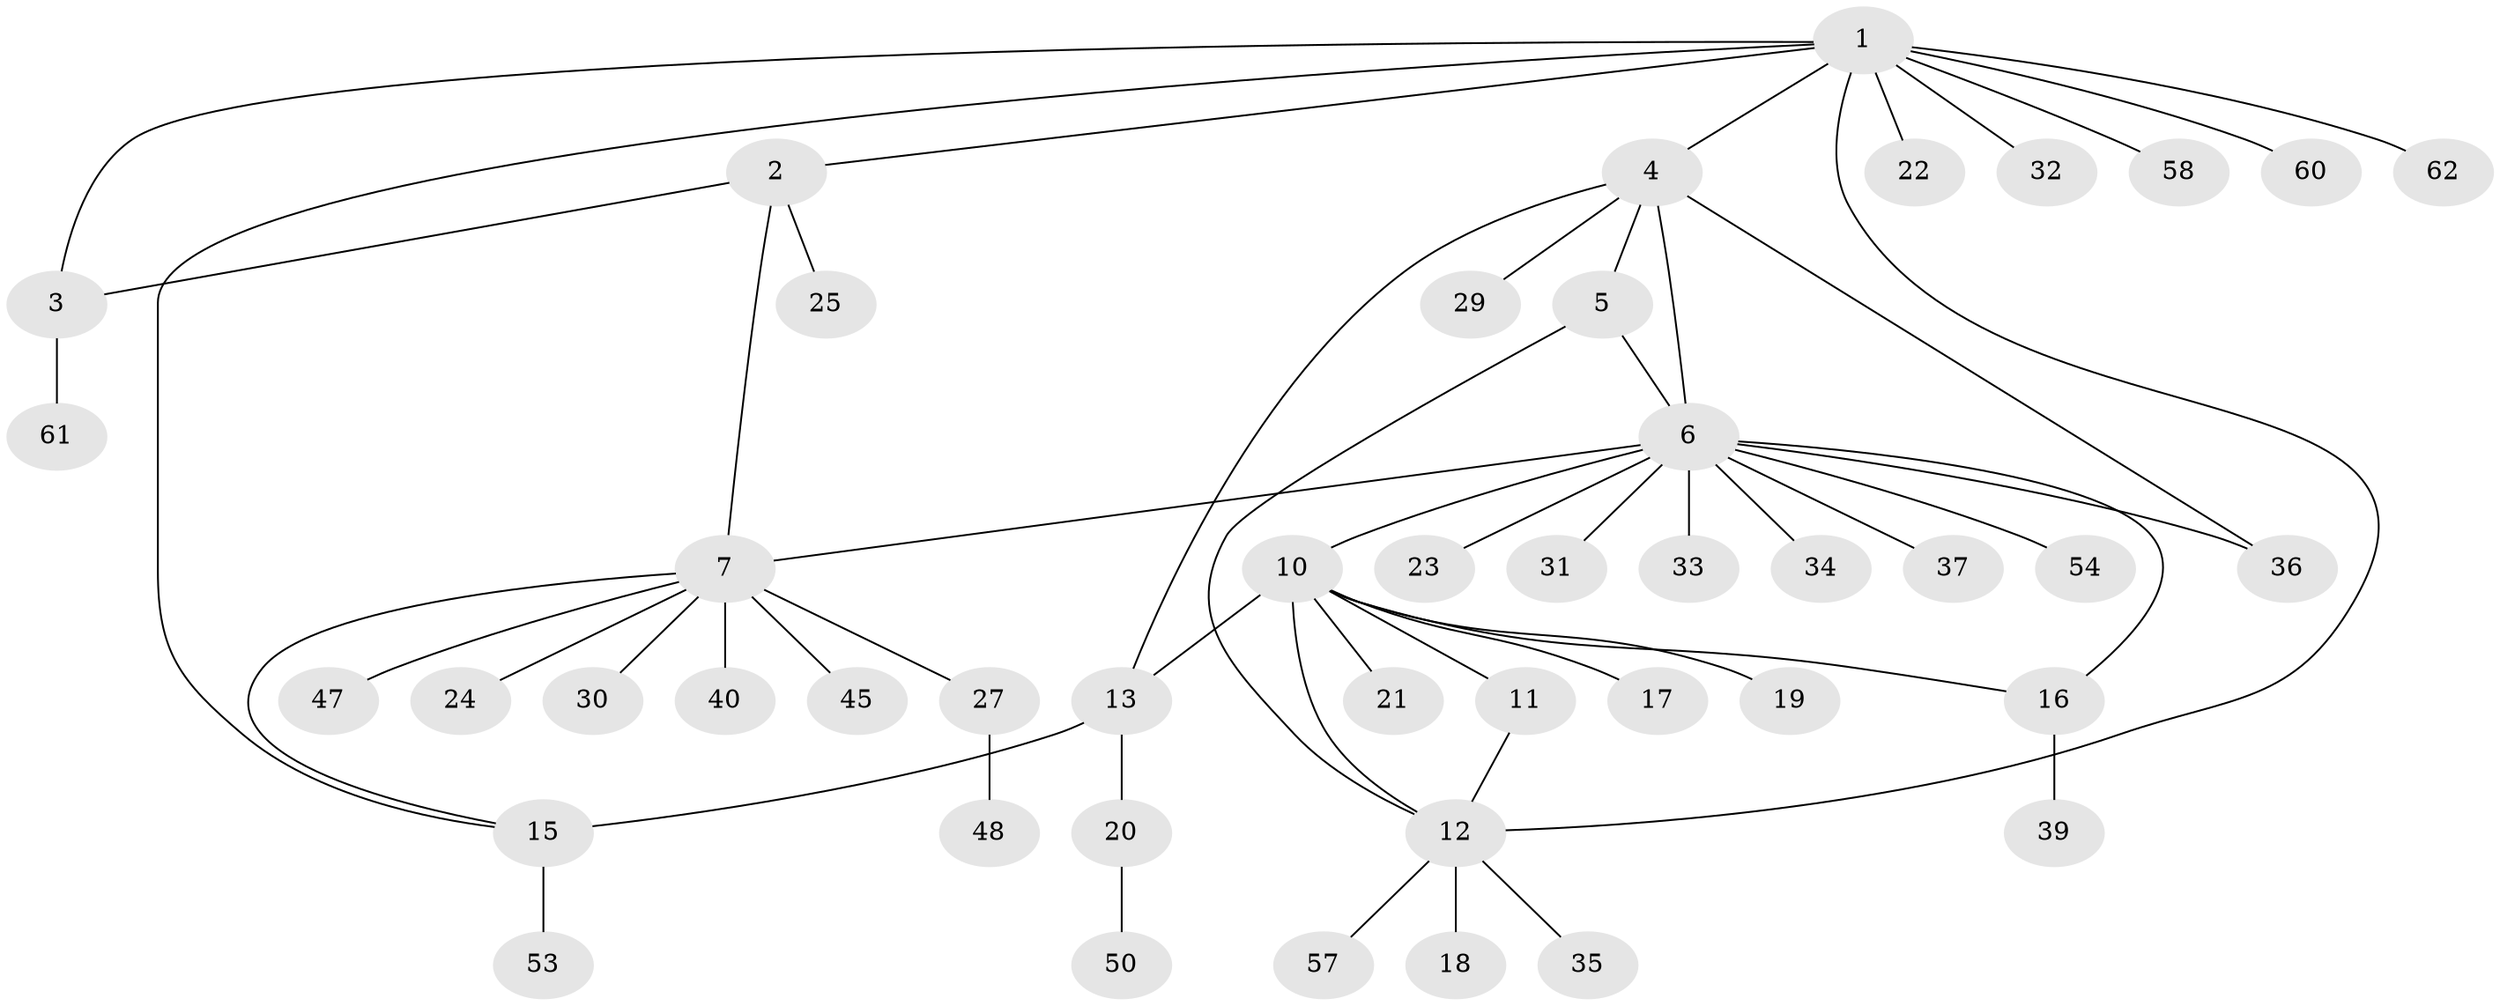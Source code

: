 // Generated by graph-tools (version 1.1) at 2025/52/02/27/25 19:52:15]
// undirected, 45 vertices, 55 edges
graph export_dot {
graph [start="1"]
  node [color=gray90,style=filled];
  1 [super="+56"];
  2 [super="+51"];
  3 [super="+59"];
  4 [super="+26"];
  5;
  6 [super="+8"];
  7 [super="+9"];
  10 [super="+46"];
  11;
  12 [super="+28"];
  13 [super="+14"];
  15 [super="+38"];
  16 [super="+43"];
  17 [super="+41"];
  18;
  19 [super="+52"];
  20 [super="+42"];
  21;
  22;
  23;
  24;
  25 [super="+55"];
  27;
  29;
  30;
  31;
  32;
  33;
  34;
  35;
  36;
  37 [super="+44"];
  39;
  40;
  45;
  47 [super="+49"];
  48 [super="+63"];
  50;
  53;
  54;
  57;
  58;
  60;
  61;
  62;
  1 -- 2;
  1 -- 3;
  1 -- 4;
  1 -- 12;
  1 -- 15;
  1 -- 22;
  1 -- 32;
  1 -- 58;
  1 -- 60;
  1 -- 62;
  2 -- 3;
  2 -- 7;
  2 -- 25;
  3 -- 61;
  4 -- 5;
  4 -- 6;
  4 -- 13;
  4 -- 29;
  4 -- 36;
  5 -- 6;
  5 -- 12;
  6 -- 16;
  6 -- 23;
  6 -- 31;
  6 -- 33;
  6 -- 34;
  6 -- 37;
  6 -- 36;
  6 -- 7 [weight=2];
  6 -- 54;
  6 -- 10;
  7 -- 15;
  7 -- 30;
  7 -- 24;
  7 -- 40;
  7 -- 27;
  7 -- 45;
  7 -- 47;
  10 -- 11;
  10 -- 12;
  10 -- 13;
  10 -- 17;
  10 -- 19;
  10 -- 21;
  10 -- 16;
  11 -- 12;
  12 -- 18;
  12 -- 35;
  12 -- 57;
  13 -- 15 [weight=2];
  13 -- 20;
  15 -- 53;
  16 -- 39;
  20 -- 50;
  27 -- 48;
}
